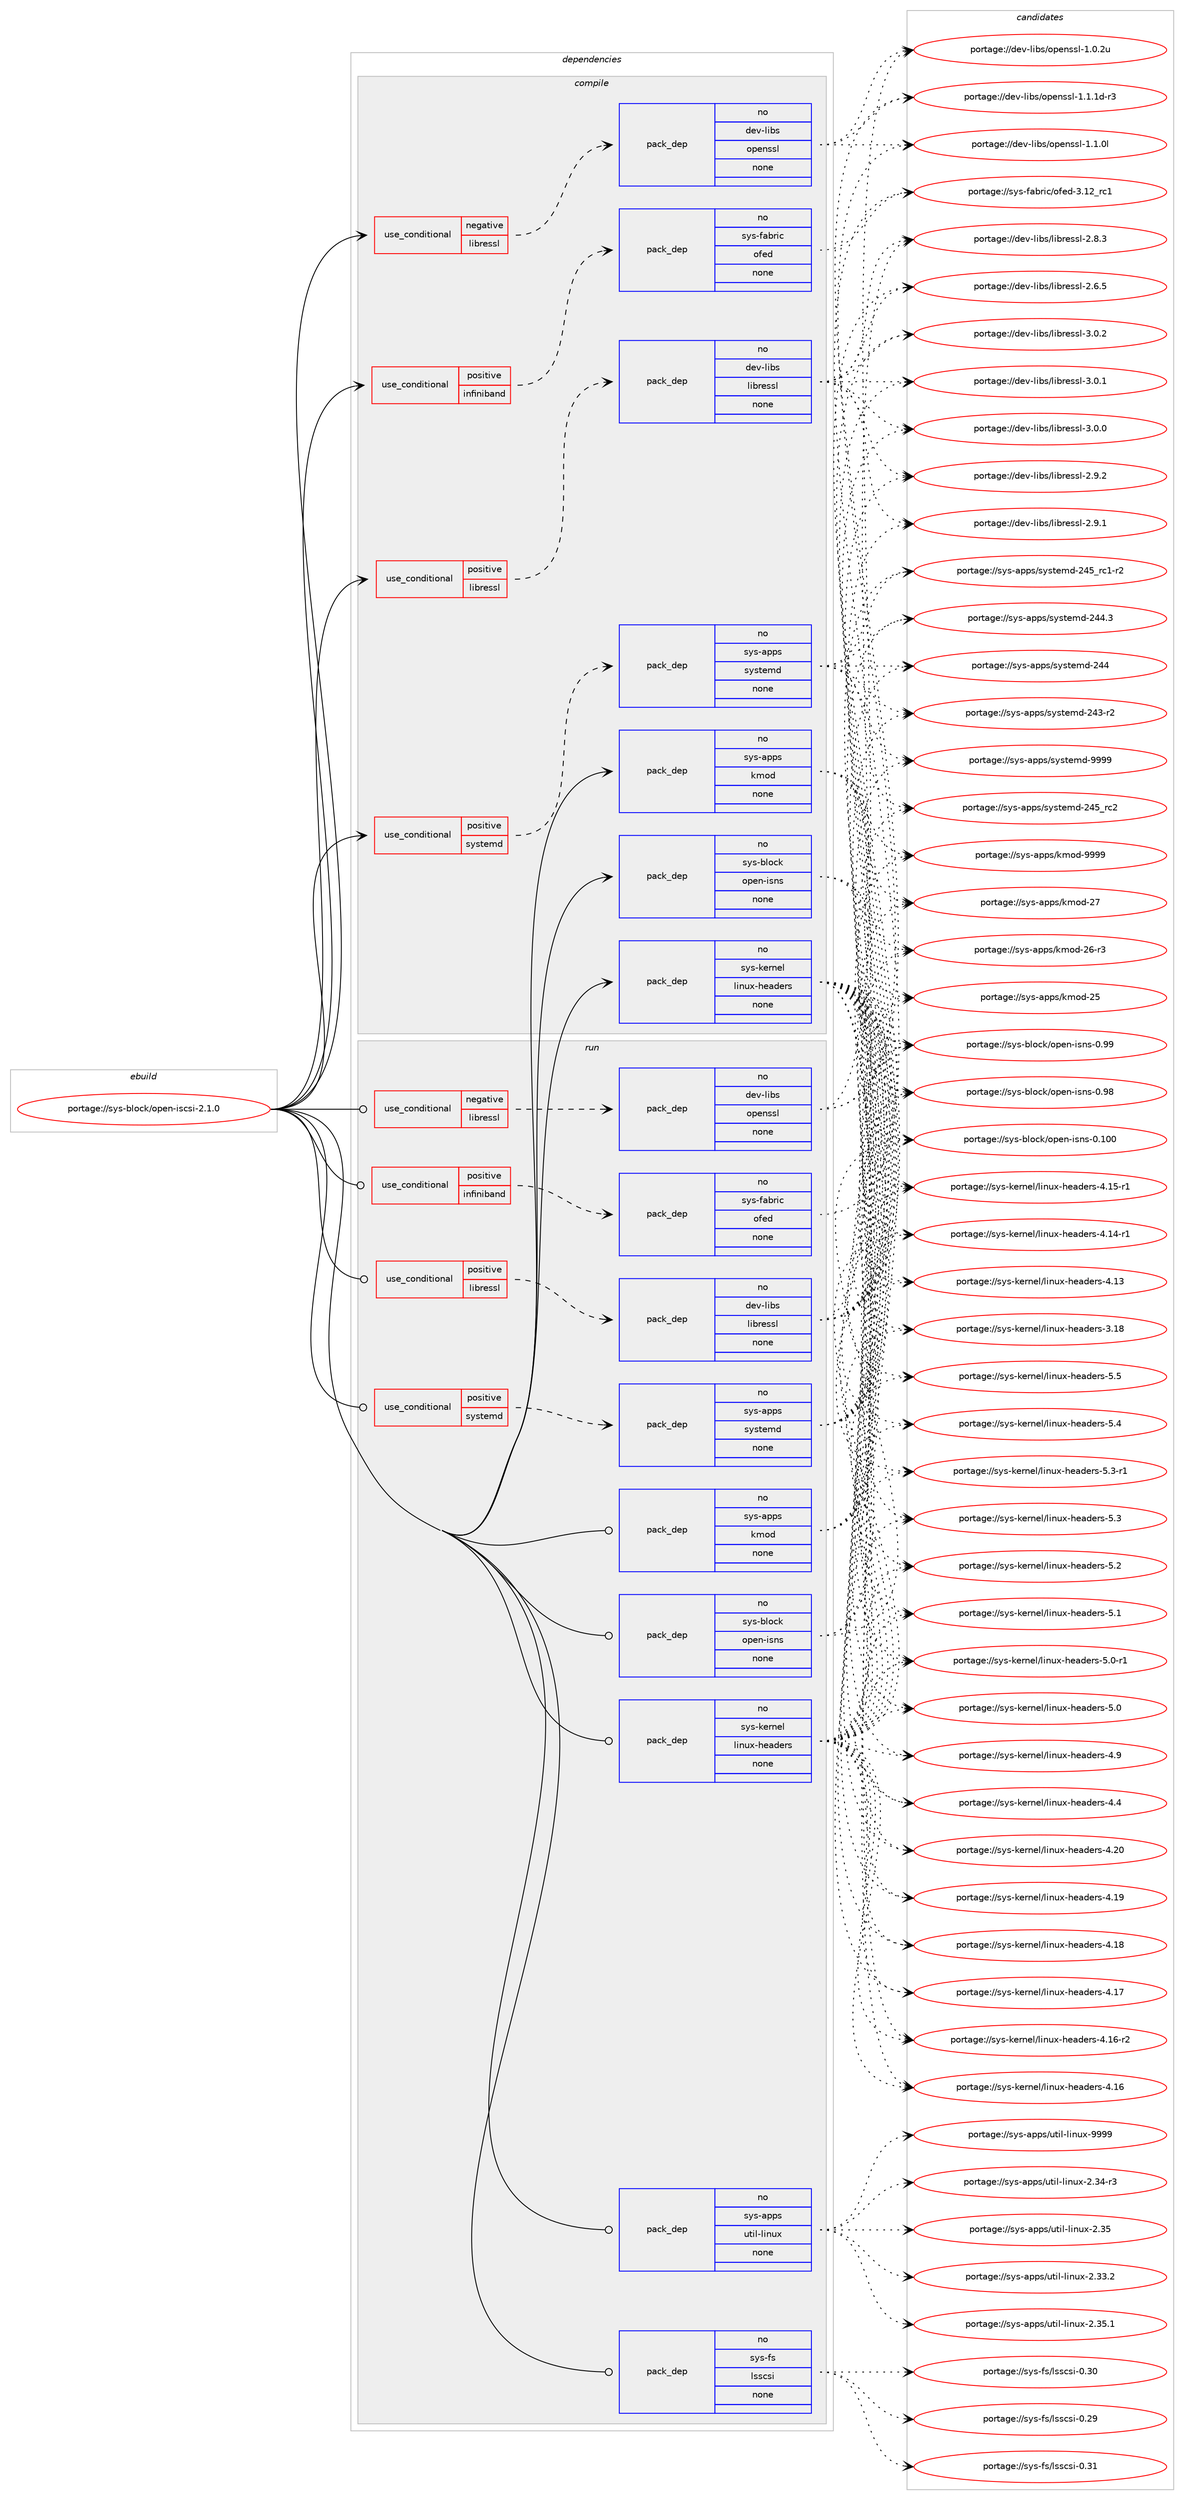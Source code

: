 digraph prolog {

# *************
# Graph options
# *************

newrank=true;
concentrate=true;
compound=true;
graph [rankdir=LR,fontname=Helvetica,fontsize=10,ranksep=1.5];#, ranksep=2.5, nodesep=0.2];
edge  [arrowhead=vee];
node  [fontname=Helvetica,fontsize=10];

# **********
# The ebuild
# **********

subgraph cluster_leftcol {
color=gray;
rank=same;
label=<<i>ebuild</i>>;
id [label="portage://sys-block/open-iscsi-2.1.0", color=red, width=4, href="../sys-block/open-iscsi-2.1.0.svg"];
}

# ****************
# The dependencies
# ****************

subgraph cluster_midcol {
color=gray;
label=<<i>dependencies</i>>;
subgraph cluster_compile {
fillcolor="#eeeeee";
style=filled;
label=<<i>compile</i>>;
subgraph cond6504 {
dependency33802 [label=<<TABLE BORDER="0" CELLBORDER="1" CELLSPACING="0" CELLPADDING="4"><TR><TD ROWSPAN="3" CELLPADDING="10">use_conditional</TD></TR><TR><TD>negative</TD></TR><TR><TD>libressl</TD></TR></TABLE>>, shape=none, color=red];
subgraph pack26452 {
dependency33803 [label=<<TABLE BORDER="0" CELLBORDER="1" CELLSPACING="0" CELLPADDING="4" WIDTH="220"><TR><TD ROWSPAN="6" CELLPADDING="30">pack_dep</TD></TR><TR><TD WIDTH="110">no</TD></TR><TR><TD>dev-libs</TD></TR><TR><TD>openssl</TD></TR><TR><TD>none</TD></TR><TR><TD></TD></TR></TABLE>>, shape=none, color=blue];
}
dependency33802:e -> dependency33803:w [weight=20,style="dashed",arrowhead="vee"];
}
id:e -> dependency33802:w [weight=20,style="solid",arrowhead="vee"];
subgraph cond6505 {
dependency33804 [label=<<TABLE BORDER="0" CELLBORDER="1" CELLSPACING="0" CELLPADDING="4"><TR><TD ROWSPAN="3" CELLPADDING="10">use_conditional</TD></TR><TR><TD>positive</TD></TR><TR><TD>infiniband</TD></TR></TABLE>>, shape=none, color=red];
subgraph pack26453 {
dependency33805 [label=<<TABLE BORDER="0" CELLBORDER="1" CELLSPACING="0" CELLPADDING="4" WIDTH="220"><TR><TD ROWSPAN="6" CELLPADDING="30">pack_dep</TD></TR><TR><TD WIDTH="110">no</TD></TR><TR><TD>sys-fabric</TD></TR><TR><TD>ofed</TD></TR><TR><TD>none</TD></TR><TR><TD></TD></TR></TABLE>>, shape=none, color=blue];
}
dependency33804:e -> dependency33805:w [weight=20,style="dashed",arrowhead="vee"];
}
id:e -> dependency33804:w [weight=20,style="solid",arrowhead="vee"];
subgraph cond6506 {
dependency33806 [label=<<TABLE BORDER="0" CELLBORDER="1" CELLSPACING="0" CELLPADDING="4"><TR><TD ROWSPAN="3" CELLPADDING="10">use_conditional</TD></TR><TR><TD>positive</TD></TR><TR><TD>libressl</TD></TR></TABLE>>, shape=none, color=red];
subgraph pack26454 {
dependency33807 [label=<<TABLE BORDER="0" CELLBORDER="1" CELLSPACING="0" CELLPADDING="4" WIDTH="220"><TR><TD ROWSPAN="6" CELLPADDING="30">pack_dep</TD></TR><TR><TD WIDTH="110">no</TD></TR><TR><TD>dev-libs</TD></TR><TR><TD>libressl</TD></TR><TR><TD>none</TD></TR><TR><TD></TD></TR></TABLE>>, shape=none, color=blue];
}
dependency33806:e -> dependency33807:w [weight=20,style="dashed",arrowhead="vee"];
}
id:e -> dependency33806:w [weight=20,style="solid",arrowhead="vee"];
subgraph cond6507 {
dependency33808 [label=<<TABLE BORDER="0" CELLBORDER="1" CELLSPACING="0" CELLPADDING="4"><TR><TD ROWSPAN="3" CELLPADDING="10">use_conditional</TD></TR><TR><TD>positive</TD></TR><TR><TD>systemd</TD></TR></TABLE>>, shape=none, color=red];
subgraph pack26455 {
dependency33809 [label=<<TABLE BORDER="0" CELLBORDER="1" CELLSPACING="0" CELLPADDING="4" WIDTH="220"><TR><TD ROWSPAN="6" CELLPADDING="30">pack_dep</TD></TR><TR><TD WIDTH="110">no</TD></TR><TR><TD>sys-apps</TD></TR><TR><TD>systemd</TD></TR><TR><TD>none</TD></TR><TR><TD></TD></TR></TABLE>>, shape=none, color=blue];
}
dependency33808:e -> dependency33809:w [weight=20,style="dashed",arrowhead="vee"];
}
id:e -> dependency33808:w [weight=20,style="solid",arrowhead="vee"];
subgraph pack26456 {
dependency33810 [label=<<TABLE BORDER="0" CELLBORDER="1" CELLSPACING="0" CELLPADDING="4" WIDTH="220"><TR><TD ROWSPAN="6" CELLPADDING="30">pack_dep</TD></TR><TR><TD WIDTH="110">no</TD></TR><TR><TD>sys-apps</TD></TR><TR><TD>kmod</TD></TR><TR><TD>none</TD></TR><TR><TD></TD></TR></TABLE>>, shape=none, color=blue];
}
id:e -> dependency33810:w [weight=20,style="solid",arrowhead="vee"];
subgraph pack26457 {
dependency33811 [label=<<TABLE BORDER="0" CELLBORDER="1" CELLSPACING="0" CELLPADDING="4" WIDTH="220"><TR><TD ROWSPAN="6" CELLPADDING="30">pack_dep</TD></TR><TR><TD WIDTH="110">no</TD></TR><TR><TD>sys-block</TD></TR><TR><TD>open-isns</TD></TR><TR><TD>none</TD></TR><TR><TD></TD></TR></TABLE>>, shape=none, color=blue];
}
id:e -> dependency33811:w [weight=20,style="solid",arrowhead="vee"];
subgraph pack26458 {
dependency33812 [label=<<TABLE BORDER="0" CELLBORDER="1" CELLSPACING="0" CELLPADDING="4" WIDTH="220"><TR><TD ROWSPAN="6" CELLPADDING="30">pack_dep</TD></TR><TR><TD WIDTH="110">no</TD></TR><TR><TD>sys-kernel</TD></TR><TR><TD>linux-headers</TD></TR><TR><TD>none</TD></TR><TR><TD></TD></TR></TABLE>>, shape=none, color=blue];
}
id:e -> dependency33812:w [weight=20,style="solid",arrowhead="vee"];
}
subgraph cluster_compileandrun {
fillcolor="#eeeeee";
style=filled;
label=<<i>compile and run</i>>;
}
subgraph cluster_run {
fillcolor="#eeeeee";
style=filled;
label=<<i>run</i>>;
subgraph cond6508 {
dependency33813 [label=<<TABLE BORDER="0" CELLBORDER="1" CELLSPACING="0" CELLPADDING="4"><TR><TD ROWSPAN="3" CELLPADDING="10">use_conditional</TD></TR><TR><TD>negative</TD></TR><TR><TD>libressl</TD></TR></TABLE>>, shape=none, color=red];
subgraph pack26459 {
dependency33814 [label=<<TABLE BORDER="0" CELLBORDER="1" CELLSPACING="0" CELLPADDING="4" WIDTH="220"><TR><TD ROWSPAN="6" CELLPADDING="30">pack_dep</TD></TR><TR><TD WIDTH="110">no</TD></TR><TR><TD>dev-libs</TD></TR><TR><TD>openssl</TD></TR><TR><TD>none</TD></TR><TR><TD></TD></TR></TABLE>>, shape=none, color=blue];
}
dependency33813:e -> dependency33814:w [weight=20,style="dashed",arrowhead="vee"];
}
id:e -> dependency33813:w [weight=20,style="solid",arrowhead="odot"];
subgraph cond6509 {
dependency33815 [label=<<TABLE BORDER="0" CELLBORDER="1" CELLSPACING="0" CELLPADDING="4"><TR><TD ROWSPAN="3" CELLPADDING="10">use_conditional</TD></TR><TR><TD>positive</TD></TR><TR><TD>infiniband</TD></TR></TABLE>>, shape=none, color=red];
subgraph pack26460 {
dependency33816 [label=<<TABLE BORDER="0" CELLBORDER="1" CELLSPACING="0" CELLPADDING="4" WIDTH="220"><TR><TD ROWSPAN="6" CELLPADDING="30">pack_dep</TD></TR><TR><TD WIDTH="110">no</TD></TR><TR><TD>sys-fabric</TD></TR><TR><TD>ofed</TD></TR><TR><TD>none</TD></TR><TR><TD></TD></TR></TABLE>>, shape=none, color=blue];
}
dependency33815:e -> dependency33816:w [weight=20,style="dashed",arrowhead="vee"];
}
id:e -> dependency33815:w [weight=20,style="solid",arrowhead="odot"];
subgraph cond6510 {
dependency33817 [label=<<TABLE BORDER="0" CELLBORDER="1" CELLSPACING="0" CELLPADDING="4"><TR><TD ROWSPAN="3" CELLPADDING="10">use_conditional</TD></TR><TR><TD>positive</TD></TR><TR><TD>libressl</TD></TR></TABLE>>, shape=none, color=red];
subgraph pack26461 {
dependency33818 [label=<<TABLE BORDER="0" CELLBORDER="1" CELLSPACING="0" CELLPADDING="4" WIDTH="220"><TR><TD ROWSPAN="6" CELLPADDING="30">pack_dep</TD></TR><TR><TD WIDTH="110">no</TD></TR><TR><TD>dev-libs</TD></TR><TR><TD>libressl</TD></TR><TR><TD>none</TD></TR><TR><TD></TD></TR></TABLE>>, shape=none, color=blue];
}
dependency33817:e -> dependency33818:w [weight=20,style="dashed",arrowhead="vee"];
}
id:e -> dependency33817:w [weight=20,style="solid",arrowhead="odot"];
subgraph cond6511 {
dependency33819 [label=<<TABLE BORDER="0" CELLBORDER="1" CELLSPACING="0" CELLPADDING="4"><TR><TD ROWSPAN="3" CELLPADDING="10">use_conditional</TD></TR><TR><TD>positive</TD></TR><TR><TD>systemd</TD></TR></TABLE>>, shape=none, color=red];
subgraph pack26462 {
dependency33820 [label=<<TABLE BORDER="0" CELLBORDER="1" CELLSPACING="0" CELLPADDING="4" WIDTH="220"><TR><TD ROWSPAN="6" CELLPADDING="30">pack_dep</TD></TR><TR><TD WIDTH="110">no</TD></TR><TR><TD>sys-apps</TD></TR><TR><TD>systemd</TD></TR><TR><TD>none</TD></TR><TR><TD></TD></TR></TABLE>>, shape=none, color=blue];
}
dependency33819:e -> dependency33820:w [weight=20,style="dashed",arrowhead="vee"];
}
id:e -> dependency33819:w [weight=20,style="solid",arrowhead="odot"];
subgraph pack26463 {
dependency33821 [label=<<TABLE BORDER="0" CELLBORDER="1" CELLSPACING="0" CELLPADDING="4" WIDTH="220"><TR><TD ROWSPAN="6" CELLPADDING="30">pack_dep</TD></TR><TR><TD WIDTH="110">no</TD></TR><TR><TD>sys-apps</TD></TR><TR><TD>kmod</TD></TR><TR><TD>none</TD></TR><TR><TD></TD></TR></TABLE>>, shape=none, color=blue];
}
id:e -> dependency33821:w [weight=20,style="solid",arrowhead="odot"];
subgraph pack26464 {
dependency33822 [label=<<TABLE BORDER="0" CELLBORDER="1" CELLSPACING="0" CELLPADDING="4" WIDTH="220"><TR><TD ROWSPAN="6" CELLPADDING="30">pack_dep</TD></TR><TR><TD WIDTH="110">no</TD></TR><TR><TD>sys-apps</TD></TR><TR><TD>util-linux</TD></TR><TR><TD>none</TD></TR><TR><TD></TD></TR></TABLE>>, shape=none, color=blue];
}
id:e -> dependency33822:w [weight=20,style="solid",arrowhead="odot"];
subgraph pack26465 {
dependency33823 [label=<<TABLE BORDER="0" CELLBORDER="1" CELLSPACING="0" CELLPADDING="4" WIDTH="220"><TR><TD ROWSPAN="6" CELLPADDING="30">pack_dep</TD></TR><TR><TD WIDTH="110">no</TD></TR><TR><TD>sys-block</TD></TR><TR><TD>open-isns</TD></TR><TR><TD>none</TD></TR><TR><TD></TD></TR></TABLE>>, shape=none, color=blue];
}
id:e -> dependency33823:w [weight=20,style="solid",arrowhead="odot"];
subgraph pack26466 {
dependency33824 [label=<<TABLE BORDER="0" CELLBORDER="1" CELLSPACING="0" CELLPADDING="4" WIDTH="220"><TR><TD ROWSPAN="6" CELLPADDING="30">pack_dep</TD></TR><TR><TD WIDTH="110">no</TD></TR><TR><TD>sys-fs</TD></TR><TR><TD>lsscsi</TD></TR><TR><TD>none</TD></TR><TR><TD></TD></TR></TABLE>>, shape=none, color=blue];
}
id:e -> dependency33824:w [weight=20,style="solid",arrowhead="odot"];
subgraph pack26467 {
dependency33825 [label=<<TABLE BORDER="0" CELLBORDER="1" CELLSPACING="0" CELLPADDING="4" WIDTH="220"><TR><TD ROWSPAN="6" CELLPADDING="30">pack_dep</TD></TR><TR><TD WIDTH="110">no</TD></TR><TR><TD>sys-kernel</TD></TR><TR><TD>linux-headers</TD></TR><TR><TD>none</TD></TR><TR><TD></TD></TR></TABLE>>, shape=none, color=blue];
}
id:e -> dependency33825:w [weight=20,style="solid",arrowhead="odot"];
}
}

# **************
# The candidates
# **************

subgraph cluster_choices {
rank=same;
color=gray;
label=<<i>candidates</i>>;

subgraph choice26452 {
color=black;
nodesep=1;
choice1001011184510810598115471111121011101151151084549464946491004511451 [label="portage://dev-libs/openssl-1.1.1d-r3", color=red, width=4,href="../dev-libs/openssl-1.1.1d-r3.svg"];
choice100101118451081059811547111112101110115115108454946494648108 [label="portage://dev-libs/openssl-1.1.0l", color=red, width=4,href="../dev-libs/openssl-1.1.0l.svg"];
choice100101118451081059811547111112101110115115108454946484650117 [label="portage://dev-libs/openssl-1.0.2u", color=red, width=4,href="../dev-libs/openssl-1.0.2u.svg"];
dependency33803:e -> choice1001011184510810598115471111121011101151151084549464946491004511451:w [style=dotted,weight="100"];
dependency33803:e -> choice100101118451081059811547111112101110115115108454946494648108:w [style=dotted,weight="100"];
dependency33803:e -> choice100101118451081059811547111112101110115115108454946484650117:w [style=dotted,weight="100"];
}
subgraph choice26453 {
color=black;
nodesep=1;
choice11512111545102979811410599471111021011004551464950951149949 [label="portage://sys-fabric/ofed-3.12_rc1", color=red, width=4,href="../sys-fabric/ofed-3.12_rc1.svg"];
dependency33805:e -> choice11512111545102979811410599471111021011004551464950951149949:w [style=dotted,weight="100"];
}
subgraph choice26454 {
color=black;
nodesep=1;
choice10010111845108105981154710810598114101115115108455146484650 [label="portage://dev-libs/libressl-3.0.2", color=red, width=4,href="../dev-libs/libressl-3.0.2.svg"];
choice10010111845108105981154710810598114101115115108455146484649 [label="portage://dev-libs/libressl-3.0.1", color=red, width=4,href="../dev-libs/libressl-3.0.1.svg"];
choice10010111845108105981154710810598114101115115108455146484648 [label="portage://dev-libs/libressl-3.0.0", color=red, width=4,href="../dev-libs/libressl-3.0.0.svg"];
choice10010111845108105981154710810598114101115115108455046574650 [label="portage://dev-libs/libressl-2.9.2", color=red, width=4,href="../dev-libs/libressl-2.9.2.svg"];
choice10010111845108105981154710810598114101115115108455046574649 [label="portage://dev-libs/libressl-2.9.1", color=red, width=4,href="../dev-libs/libressl-2.9.1.svg"];
choice10010111845108105981154710810598114101115115108455046564651 [label="portage://dev-libs/libressl-2.8.3", color=red, width=4,href="../dev-libs/libressl-2.8.3.svg"];
choice10010111845108105981154710810598114101115115108455046544653 [label="portage://dev-libs/libressl-2.6.5", color=red, width=4,href="../dev-libs/libressl-2.6.5.svg"];
dependency33807:e -> choice10010111845108105981154710810598114101115115108455146484650:w [style=dotted,weight="100"];
dependency33807:e -> choice10010111845108105981154710810598114101115115108455146484649:w [style=dotted,weight="100"];
dependency33807:e -> choice10010111845108105981154710810598114101115115108455146484648:w [style=dotted,weight="100"];
dependency33807:e -> choice10010111845108105981154710810598114101115115108455046574650:w [style=dotted,weight="100"];
dependency33807:e -> choice10010111845108105981154710810598114101115115108455046574649:w [style=dotted,weight="100"];
dependency33807:e -> choice10010111845108105981154710810598114101115115108455046564651:w [style=dotted,weight="100"];
dependency33807:e -> choice10010111845108105981154710810598114101115115108455046544653:w [style=dotted,weight="100"];
}
subgraph choice26455 {
color=black;
nodesep=1;
choice1151211154597112112115471151211151161011091004557575757 [label="portage://sys-apps/systemd-9999", color=red, width=4,href="../sys-apps/systemd-9999.svg"];
choice11512111545971121121154711512111511610110910045505253951149950 [label="portage://sys-apps/systemd-245_rc2", color=red, width=4,href="../sys-apps/systemd-245_rc2.svg"];
choice115121115459711211211547115121115116101109100455052539511499494511450 [label="portage://sys-apps/systemd-245_rc1-r2", color=red, width=4,href="../sys-apps/systemd-245_rc1-r2.svg"];
choice115121115459711211211547115121115116101109100455052524651 [label="portage://sys-apps/systemd-244.3", color=red, width=4,href="../sys-apps/systemd-244.3.svg"];
choice11512111545971121121154711512111511610110910045505252 [label="portage://sys-apps/systemd-244", color=red, width=4,href="../sys-apps/systemd-244.svg"];
choice115121115459711211211547115121115116101109100455052514511450 [label="portage://sys-apps/systemd-243-r2", color=red, width=4,href="../sys-apps/systemd-243-r2.svg"];
dependency33809:e -> choice1151211154597112112115471151211151161011091004557575757:w [style=dotted,weight="100"];
dependency33809:e -> choice11512111545971121121154711512111511610110910045505253951149950:w [style=dotted,weight="100"];
dependency33809:e -> choice115121115459711211211547115121115116101109100455052539511499494511450:w [style=dotted,weight="100"];
dependency33809:e -> choice115121115459711211211547115121115116101109100455052524651:w [style=dotted,weight="100"];
dependency33809:e -> choice11512111545971121121154711512111511610110910045505252:w [style=dotted,weight="100"];
dependency33809:e -> choice115121115459711211211547115121115116101109100455052514511450:w [style=dotted,weight="100"];
}
subgraph choice26456 {
color=black;
nodesep=1;
choice1151211154597112112115471071091111004557575757 [label="portage://sys-apps/kmod-9999", color=red, width=4,href="../sys-apps/kmod-9999.svg"];
choice115121115459711211211547107109111100455055 [label="portage://sys-apps/kmod-27", color=red, width=4,href="../sys-apps/kmod-27.svg"];
choice1151211154597112112115471071091111004550544511451 [label="portage://sys-apps/kmod-26-r3", color=red, width=4,href="../sys-apps/kmod-26-r3.svg"];
choice115121115459711211211547107109111100455053 [label="portage://sys-apps/kmod-25", color=red, width=4,href="../sys-apps/kmod-25.svg"];
dependency33810:e -> choice1151211154597112112115471071091111004557575757:w [style=dotted,weight="100"];
dependency33810:e -> choice115121115459711211211547107109111100455055:w [style=dotted,weight="100"];
dependency33810:e -> choice1151211154597112112115471071091111004550544511451:w [style=dotted,weight="100"];
dependency33810:e -> choice115121115459711211211547107109111100455053:w [style=dotted,weight="100"];
}
subgraph choice26457 {
color=black;
nodesep=1;
choice11512111545981081119910747111112101110451051151101154548465757 [label="portage://sys-block/open-isns-0.99", color=red, width=4,href="../sys-block/open-isns-0.99.svg"];
choice11512111545981081119910747111112101110451051151101154548465756 [label="portage://sys-block/open-isns-0.98", color=red, width=4,href="../sys-block/open-isns-0.98.svg"];
choice1151211154598108111991074711111210111045105115110115454846494848 [label="portage://sys-block/open-isns-0.100", color=red, width=4,href="../sys-block/open-isns-0.100.svg"];
dependency33811:e -> choice11512111545981081119910747111112101110451051151101154548465757:w [style=dotted,weight="100"];
dependency33811:e -> choice11512111545981081119910747111112101110451051151101154548465756:w [style=dotted,weight="100"];
dependency33811:e -> choice1151211154598108111991074711111210111045105115110115454846494848:w [style=dotted,weight="100"];
}
subgraph choice26458 {
color=black;
nodesep=1;
choice1151211154510710111411010110847108105110117120451041019710010111411545534653 [label="portage://sys-kernel/linux-headers-5.5", color=red, width=4,href="../sys-kernel/linux-headers-5.5.svg"];
choice1151211154510710111411010110847108105110117120451041019710010111411545534652 [label="portage://sys-kernel/linux-headers-5.4", color=red, width=4,href="../sys-kernel/linux-headers-5.4.svg"];
choice11512111545107101114110101108471081051101171204510410197100101114115455346514511449 [label="portage://sys-kernel/linux-headers-5.3-r1", color=red, width=4,href="../sys-kernel/linux-headers-5.3-r1.svg"];
choice1151211154510710111411010110847108105110117120451041019710010111411545534651 [label="portage://sys-kernel/linux-headers-5.3", color=red, width=4,href="../sys-kernel/linux-headers-5.3.svg"];
choice1151211154510710111411010110847108105110117120451041019710010111411545534650 [label="portage://sys-kernel/linux-headers-5.2", color=red, width=4,href="../sys-kernel/linux-headers-5.2.svg"];
choice1151211154510710111411010110847108105110117120451041019710010111411545534649 [label="portage://sys-kernel/linux-headers-5.1", color=red, width=4,href="../sys-kernel/linux-headers-5.1.svg"];
choice11512111545107101114110101108471081051101171204510410197100101114115455346484511449 [label="portage://sys-kernel/linux-headers-5.0-r1", color=red, width=4,href="../sys-kernel/linux-headers-5.0-r1.svg"];
choice1151211154510710111411010110847108105110117120451041019710010111411545534648 [label="portage://sys-kernel/linux-headers-5.0", color=red, width=4,href="../sys-kernel/linux-headers-5.0.svg"];
choice1151211154510710111411010110847108105110117120451041019710010111411545524657 [label="portage://sys-kernel/linux-headers-4.9", color=red, width=4,href="../sys-kernel/linux-headers-4.9.svg"];
choice1151211154510710111411010110847108105110117120451041019710010111411545524652 [label="portage://sys-kernel/linux-headers-4.4", color=red, width=4,href="../sys-kernel/linux-headers-4.4.svg"];
choice115121115451071011141101011084710810511011712045104101971001011141154552465048 [label="portage://sys-kernel/linux-headers-4.20", color=red, width=4,href="../sys-kernel/linux-headers-4.20.svg"];
choice115121115451071011141101011084710810511011712045104101971001011141154552464957 [label="portage://sys-kernel/linux-headers-4.19", color=red, width=4,href="../sys-kernel/linux-headers-4.19.svg"];
choice115121115451071011141101011084710810511011712045104101971001011141154552464956 [label="portage://sys-kernel/linux-headers-4.18", color=red, width=4,href="../sys-kernel/linux-headers-4.18.svg"];
choice115121115451071011141101011084710810511011712045104101971001011141154552464955 [label="portage://sys-kernel/linux-headers-4.17", color=red, width=4,href="../sys-kernel/linux-headers-4.17.svg"];
choice1151211154510710111411010110847108105110117120451041019710010111411545524649544511450 [label="portage://sys-kernel/linux-headers-4.16-r2", color=red, width=4,href="../sys-kernel/linux-headers-4.16-r2.svg"];
choice115121115451071011141101011084710810511011712045104101971001011141154552464954 [label="portage://sys-kernel/linux-headers-4.16", color=red, width=4,href="../sys-kernel/linux-headers-4.16.svg"];
choice1151211154510710111411010110847108105110117120451041019710010111411545524649534511449 [label="portage://sys-kernel/linux-headers-4.15-r1", color=red, width=4,href="../sys-kernel/linux-headers-4.15-r1.svg"];
choice1151211154510710111411010110847108105110117120451041019710010111411545524649524511449 [label="portage://sys-kernel/linux-headers-4.14-r1", color=red, width=4,href="../sys-kernel/linux-headers-4.14-r1.svg"];
choice115121115451071011141101011084710810511011712045104101971001011141154552464951 [label="portage://sys-kernel/linux-headers-4.13", color=red, width=4,href="../sys-kernel/linux-headers-4.13.svg"];
choice115121115451071011141101011084710810511011712045104101971001011141154551464956 [label="portage://sys-kernel/linux-headers-3.18", color=red, width=4,href="../sys-kernel/linux-headers-3.18.svg"];
dependency33812:e -> choice1151211154510710111411010110847108105110117120451041019710010111411545534653:w [style=dotted,weight="100"];
dependency33812:e -> choice1151211154510710111411010110847108105110117120451041019710010111411545534652:w [style=dotted,weight="100"];
dependency33812:e -> choice11512111545107101114110101108471081051101171204510410197100101114115455346514511449:w [style=dotted,weight="100"];
dependency33812:e -> choice1151211154510710111411010110847108105110117120451041019710010111411545534651:w [style=dotted,weight="100"];
dependency33812:e -> choice1151211154510710111411010110847108105110117120451041019710010111411545534650:w [style=dotted,weight="100"];
dependency33812:e -> choice1151211154510710111411010110847108105110117120451041019710010111411545534649:w [style=dotted,weight="100"];
dependency33812:e -> choice11512111545107101114110101108471081051101171204510410197100101114115455346484511449:w [style=dotted,weight="100"];
dependency33812:e -> choice1151211154510710111411010110847108105110117120451041019710010111411545534648:w [style=dotted,weight="100"];
dependency33812:e -> choice1151211154510710111411010110847108105110117120451041019710010111411545524657:w [style=dotted,weight="100"];
dependency33812:e -> choice1151211154510710111411010110847108105110117120451041019710010111411545524652:w [style=dotted,weight="100"];
dependency33812:e -> choice115121115451071011141101011084710810511011712045104101971001011141154552465048:w [style=dotted,weight="100"];
dependency33812:e -> choice115121115451071011141101011084710810511011712045104101971001011141154552464957:w [style=dotted,weight="100"];
dependency33812:e -> choice115121115451071011141101011084710810511011712045104101971001011141154552464956:w [style=dotted,weight="100"];
dependency33812:e -> choice115121115451071011141101011084710810511011712045104101971001011141154552464955:w [style=dotted,weight="100"];
dependency33812:e -> choice1151211154510710111411010110847108105110117120451041019710010111411545524649544511450:w [style=dotted,weight="100"];
dependency33812:e -> choice115121115451071011141101011084710810511011712045104101971001011141154552464954:w [style=dotted,weight="100"];
dependency33812:e -> choice1151211154510710111411010110847108105110117120451041019710010111411545524649534511449:w [style=dotted,weight="100"];
dependency33812:e -> choice1151211154510710111411010110847108105110117120451041019710010111411545524649524511449:w [style=dotted,weight="100"];
dependency33812:e -> choice115121115451071011141101011084710810511011712045104101971001011141154552464951:w [style=dotted,weight="100"];
dependency33812:e -> choice115121115451071011141101011084710810511011712045104101971001011141154551464956:w [style=dotted,weight="100"];
}
subgraph choice26459 {
color=black;
nodesep=1;
choice1001011184510810598115471111121011101151151084549464946491004511451 [label="portage://dev-libs/openssl-1.1.1d-r3", color=red, width=4,href="../dev-libs/openssl-1.1.1d-r3.svg"];
choice100101118451081059811547111112101110115115108454946494648108 [label="portage://dev-libs/openssl-1.1.0l", color=red, width=4,href="../dev-libs/openssl-1.1.0l.svg"];
choice100101118451081059811547111112101110115115108454946484650117 [label="portage://dev-libs/openssl-1.0.2u", color=red, width=4,href="../dev-libs/openssl-1.0.2u.svg"];
dependency33814:e -> choice1001011184510810598115471111121011101151151084549464946491004511451:w [style=dotted,weight="100"];
dependency33814:e -> choice100101118451081059811547111112101110115115108454946494648108:w [style=dotted,weight="100"];
dependency33814:e -> choice100101118451081059811547111112101110115115108454946484650117:w [style=dotted,weight="100"];
}
subgraph choice26460 {
color=black;
nodesep=1;
choice11512111545102979811410599471111021011004551464950951149949 [label="portage://sys-fabric/ofed-3.12_rc1", color=red, width=4,href="../sys-fabric/ofed-3.12_rc1.svg"];
dependency33816:e -> choice11512111545102979811410599471111021011004551464950951149949:w [style=dotted,weight="100"];
}
subgraph choice26461 {
color=black;
nodesep=1;
choice10010111845108105981154710810598114101115115108455146484650 [label="portage://dev-libs/libressl-3.0.2", color=red, width=4,href="../dev-libs/libressl-3.0.2.svg"];
choice10010111845108105981154710810598114101115115108455146484649 [label="portage://dev-libs/libressl-3.0.1", color=red, width=4,href="../dev-libs/libressl-3.0.1.svg"];
choice10010111845108105981154710810598114101115115108455146484648 [label="portage://dev-libs/libressl-3.0.0", color=red, width=4,href="../dev-libs/libressl-3.0.0.svg"];
choice10010111845108105981154710810598114101115115108455046574650 [label="portage://dev-libs/libressl-2.9.2", color=red, width=4,href="../dev-libs/libressl-2.9.2.svg"];
choice10010111845108105981154710810598114101115115108455046574649 [label="portage://dev-libs/libressl-2.9.1", color=red, width=4,href="../dev-libs/libressl-2.9.1.svg"];
choice10010111845108105981154710810598114101115115108455046564651 [label="portage://dev-libs/libressl-2.8.3", color=red, width=4,href="../dev-libs/libressl-2.8.3.svg"];
choice10010111845108105981154710810598114101115115108455046544653 [label="portage://dev-libs/libressl-2.6.5", color=red, width=4,href="../dev-libs/libressl-2.6.5.svg"];
dependency33818:e -> choice10010111845108105981154710810598114101115115108455146484650:w [style=dotted,weight="100"];
dependency33818:e -> choice10010111845108105981154710810598114101115115108455146484649:w [style=dotted,weight="100"];
dependency33818:e -> choice10010111845108105981154710810598114101115115108455146484648:w [style=dotted,weight="100"];
dependency33818:e -> choice10010111845108105981154710810598114101115115108455046574650:w [style=dotted,weight="100"];
dependency33818:e -> choice10010111845108105981154710810598114101115115108455046574649:w [style=dotted,weight="100"];
dependency33818:e -> choice10010111845108105981154710810598114101115115108455046564651:w [style=dotted,weight="100"];
dependency33818:e -> choice10010111845108105981154710810598114101115115108455046544653:w [style=dotted,weight="100"];
}
subgraph choice26462 {
color=black;
nodesep=1;
choice1151211154597112112115471151211151161011091004557575757 [label="portage://sys-apps/systemd-9999", color=red, width=4,href="../sys-apps/systemd-9999.svg"];
choice11512111545971121121154711512111511610110910045505253951149950 [label="portage://sys-apps/systemd-245_rc2", color=red, width=4,href="../sys-apps/systemd-245_rc2.svg"];
choice115121115459711211211547115121115116101109100455052539511499494511450 [label="portage://sys-apps/systemd-245_rc1-r2", color=red, width=4,href="../sys-apps/systemd-245_rc1-r2.svg"];
choice115121115459711211211547115121115116101109100455052524651 [label="portage://sys-apps/systemd-244.3", color=red, width=4,href="../sys-apps/systemd-244.3.svg"];
choice11512111545971121121154711512111511610110910045505252 [label="portage://sys-apps/systemd-244", color=red, width=4,href="../sys-apps/systemd-244.svg"];
choice115121115459711211211547115121115116101109100455052514511450 [label="portage://sys-apps/systemd-243-r2", color=red, width=4,href="../sys-apps/systemd-243-r2.svg"];
dependency33820:e -> choice1151211154597112112115471151211151161011091004557575757:w [style=dotted,weight="100"];
dependency33820:e -> choice11512111545971121121154711512111511610110910045505253951149950:w [style=dotted,weight="100"];
dependency33820:e -> choice115121115459711211211547115121115116101109100455052539511499494511450:w [style=dotted,weight="100"];
dependency33820:e -> choice115121115459711211211547115121115116101109100455052524651:w [style=dotted,weight="100"];
dependency33820:e -> choice11512111545971121121154711512111511610110910045505252:w [style=dotted,weight="100"];
dependency33820:e -> choice115121115459711211211547115121115116101109100455052514511450:w [style=dotted,weight="100"];
}
subgraph choice26463 {
color=black;
nodesep=1;
choice1151211154597112112115471071091111004557575757 [label="portage://sys-apps/kmod-9999", color=red, width=4,href="../sys-apps/kmod-9999.svg"];
choice115121115459711211211547107109111100455055 [label="portage://sys-apps/kmod-27", color=red, width=4,href="../sys-apps/kmod-27.svg"];
choice1151211154597112112115471071091111004550544511451 [label="portage://sys-apps/kmod-26-r3", color=red, width=4,href="../sys-apps/kmod-26-r3.svg"];
choice115121115459711211211547107109111100455053 [label="portage://sys-apps/kmod-25", color=red, width=4,href="../sys-apps/kmod-25.svg"];
dependency33821:e -> choice1151211154597112112115471071091111004557575757:w [style=dotted,weight="100"];
dependency33821:e -> choice115121115459711211211547107109111100455055:w [style=dotted,weight="100"];
dependency33821:e -> choice1151211154597112112115471071091111004550544511451:w [style=dotted,weight="100"];
dependency33821:e -> choice115121115459711211211547107109111100455053:w [style=dotted,weight="100"];
}
subgraph choice26464 {
color=black;
nodesep=1;
choice115121115459711211211547117116105108451081051101171204557575757 [label="portage://sys-apps/util-linux-9999", color=red, width=4,href="../sys-apps/util-linux-9999.svg"];
choice1151211154597112112115471171161051084510810511011712045504651534649 [label="portage://sys-apps/util-linux-2.35.1", color=red, width=4,href="../sys-apps/util-linux-2.35.1.svg"];
choice115121115459711211211547117116105108451081051101171204550465153 [label="portage://sys-apps/util-linux-2.35", color=red, width=4,href="../sys-apps/util-linux-2.35.svg"];
choice1151211154597112112115471171161051084510810511011712045504651524511451 [label="portage://sys-apps/util-linux-2.34-r3", color=red, width=4,href="../sys-apps/util-linux-2.34-r3.svg"];
choice1151211154597112112115471171161051084510810511011712045504651514650 [label="portage://sys-apps/util-linux-2.33.2", color=red, width=4,href="../sys-apps/util-linux-2.33.2.svg"];
dependency33822:e -> choice115121115459711211211547117116105108451081051101171204557575757:w [style=dotted,weight="100"];
dependency33822:e -> choice1151211154597112112115471171161051084510810511011712045504651534649:w [style=dotted,weight="100"];
dependency33822:e -> choice115121115459711211211547117116105108451081051101171204550465153:w [style=dotted,weight="100"];
dependency33822:e -> choice1151211154597112112115471171161051084510810511011712045504651524511451:w [style=dotted,weight="100"];
dependency33822:e -> choice1151211154597112112115471171161051084510810511011712045504651514650:w [style=dotted,weight="100"];
}
subgraph choice26465 {
color=black;
nodesep=1;
choice11512111545981081119910747111112101110451051151101154548465757 [label="portage://sys-block/open-isns-0.99", color=red, width=4,href="../sys-block/open-isns-0.99.svg"];
choice11512111545981081119910747111112101110451051151101154548465756 [label="portage://sys-block/open-isns-0.98", color=red, width=4,href="../sys-block/open-isns-0.98.svg"];
choice1151211154598108111991074711111210111045105115110115454846494848 [label="portage://sys-block/open-isns-0.100", color=red, width=4,href="../sys-block/open-isns-0.100.svg"];
dependency33823:e -> choice11512111545981081119910747111112101110451051151101154548465757:w [style=dotted,weight="100"];
dependency33823:e -> choice11512111545981081119910747111112101110451051151101154548465756:w [style=dotted,weight="100"];
dependency33823:e -> choice1151211154598108111991074711111210111045105115110115454846494848:w [style=dotted,weight="100"];
}
subgraph choice26466 {
color=black;
nodesep=1;
choice1151211154510211547108115115991151054548465149 [label="portage://sys-fs/lsscsi-0.31", color=red, width=4,href="../sys-fs/lsscsi-0.31.svg"];
choice1151211154510211547108115115991151054548465148 [label="portage://sys-fs/lsscsi-0.30", color=red, width=4,href="../sys-fs/lsscsi-0.30.svg"];
choice1151211154510211547108115115991151054548465057 [label="portage://sys-fs/lsscsi-0.29", color=red, width=4,href="../sys-fs/lsscsi-0.29.svg"];
dependency33824:e -> choice1151211154510211547108115115991151054548465149:w [style=dotted,weight="100"];
dependency33824:e -> choice1151211154510211547108115115991151054548465148:w [style=dotted,weight="100"];
dependency33824:e -> choice1151211154510211547108115115991151054548465057:w [style=dotted,weight="100"];
}
subgraph choice26467 {
color=black;
nodesep=1;
choice1151211154510710111411010110847108105110117120451041019710010111411545534653 [label="portage://sys-kernel/linux-headers-5.5", color=red, width=4,href="../sys-kernel/linux-headers-5.5.svg"];
choice1151211154510710111411010110847108105110117120451041019710010111411545534652 [label="portage://sys-kernel/linux-headers-5.4", color=red, width=4,href="../sys-kernel/linux-headers-5.4.svg"];
choice11512111545107101114110101108471081051101171204510410197100101114115455346514511449 [label="portage://sys-kernel/linux-headers-5.3-r1", color=red, width=4,href="../sys-kernel/linux-headers-5.3-r1.svg"];
choice1151211154510710111411010110847108105110117120451041019710010111411545534651 [label="portage://sys-kernel/linux-headers-5.3", color=red, width=4,href="../sys-kernel/linux-headers-5.3.svg"];
choice1151211154510710111411010110847108105110117120451041019710010111411545534650 [label="portage://sys-kernel/linux-headers-5.2", color=red, width=4,href="../sys-kernel/linux-headers-5.2.svg"];
choice1151211154510710111411010110847108105110117120451041019710010111411545534649 [label="portage://sys-kernel/linux-headers-5.1", color=red, width=4,href="../sys-kernel/linux-headers-5.1.svg"];
choice11512111545107101114110101108471081051101171204510410197100101114115455346484511449 [label="portage://sys-kernel/linux-headers-5.0-r1", color=red, width=4,href="../sys-kernel/linux-headers-5.0-r1.svg"];
choice1151211154510710111411010110847108105110117120451041019710010111411545534648 [label="portage://sys-kernel/linux-headers-5.0", color=red, width=4,href="../sys-kernel/linux-headers-5.0.svg"];
choice1151211154510710111411010110847108105110117120451041019710010111411545524657 [label="portage://sys-kernel/linux-headers-4.9", color=red, width=4,href="../sys-kernel/linux-headers-4.9.svg"];
choice1151211154510710111411010110847108105110117120451041019710010111411545524652 [label="portage://sys-kernel/linux-headers-4.4", color=red, width=4,href="../sys-kernel/linux-headers-4.4.svg"];
choice115121115451071011141101011084710810511011712045104101971001011141154552465048 [label="portage://sys-kernel/linux-headers-4.20", color=red, width=4,href="../sys-kernel/linux-headers-4.20.svg"];
choice115121115451071011141101011084710810511011712045104101971001011141154552464957 [label="portage://sys-kernel/linux-headers-4.19", color=red, width=4,href="../sys-kernel/linux-headers-4.19.svg"];
choice115121115451071011141101011084710810511011712045104101971001011141154552464956 [label="portage://sys-kernel/linux-headers-4.18", color=red, width=4,href="../sys-kernel/linux-headers-4.18.svg"];
choice115121115451071011141101011084710810511011712045104101971001011141154552464955 [label="portage://sys-kernel/linux-headers-4.17", color=red, width=4,href="../sys-kernel/linux-headers-4.17.svg"];
choice1151211154510710111411010110847108105110117120451041019710010111411545524649544511450 [label="portage://sys-kernel/linux-headers-4.16-r2", color=red, width=4,href="../sys-kernel/linux-headers-4.16-r2.svg"];
choice115121115451071011141101011084710810511011712045104101971001011141154552464954 [label="portage://sys-kernel/linux-headers-4.16", color=red, width=4,href="../sys-kernel/linux-headers-4.16.svg"];
choice1151211154510710111411010110847108105110117120451041019710010111411545524649534511449 [label="portage://sys-kernel/linux-headers-4.15-r1", color=red, width=4,href="../sys-kernel/linux-headers-4.15-r1.svg"];
choice1151211154510710111411010110847108105110117120451041019710010111411545524649524511449 [label="portage://sys-kernel/linux-headers-4.14-r1", color=red, width=4,href="../sys-kernel/linux-headers-4.14-r1.svg"];
choice115121115451071011141101011084710810511011712045104101971001011141154552464951 [label="portage://sys-kernel/linux-headers-4.13", color=red, width=4,href="../sys-kernel/linux-headers-4.13.svg"];
choice115121115451071011141101011084710810511011712045104101971001011141154551464956 [label="portage://sys-kernel/linux-headers-3.18", color=red, width=4,href="../sys-kernel/linux-headers-3.18.svg"];
dependency33825:e -> choice1151211154510710111411010110847108105110117120451041019710010111411545534653:w [style=dotted,weight="100"];
dependency33825:e -> choice1151211154510710111411010110847108105110117120451041019710010111411545534652:w [style=dotted,weight="100"];
dependency33825:e -> choice11512111545107101114110101108471081051101171204510410197100101114115455346514511449:w [style=dotted,weight="100"];
dependency33825:e -> choice1151211154510710111411010110847108105110117120451041019710010111411545534651:w [style=dotted,weight="100"];
dependency33825:e -> choice1151211154510710111411010110847108105110117120451041019710010111411545534650:w [style=dotted,weight="100"];
dependency33825:e -> choice1151211154510710111411010110847108105110117120451041019710010111411545534649:w [style=dotted,weight="100"];
dependency33825:e -> choice11512111545107101114110101108471081051101171204510410197100101114115455346484511449:w [style=dotted,weight="100"];
dependency33825:e -> choice1151211154510710111411010110847108105110117120451041019710010111411545534648:w [style=dotted,weight="100"];
dependency33825:e -> choice1151211154510710111411010110847108105110117120451041019710010111411545524657:w [style=dotted,weight="100"];
dependency33825:e -> choice1151211154510710111411010110847108105110117120451041019710010111411545524652:w [style=dotted,weight="100"];
dependency33825:e -> choice115121115451071011141101011084710810511011712045104101971001011141154552465048:w [style=dotted,weight="100"];
dependency33825:e -> choice115121115451071011141101011084710810511011712045104101971001011141154552464957:w [style=dotted,weight="100"];
dependency33825:e -> choice115121115451071011141101011084710810511011712045104101971001011141154552464956:w [style=dotted,weight="100"];
dependency33825:e -> choice115121115451071011141101011084710810511011712045104101971001011141154552464955:w [style=dotted,weight="100"];
dependency33825:e -> choice1151211154510710111411010110847108105110117120451041019710010111411545524649544511450:w [style=dotted,weight="100"];
dependency33825:e -> choice115121115451071011141101011084710810511011712045104101971001011141154552464954:w [style=dotted,weight="100"];
dependency33825:e -> choice1151211154510710111411010110847108105110117120451041019710010111411545524649534511449:w [style=dotted,weight="100"];
dependency33825:e -> choice1151211154510710111411010110847108105110117120451041019710010111411545524649524511449:w [style=dotted,weight="100"];
dependency33825:e -> choice115121115451071011141101011084710810511011712045104101971001011141154552464951:w [style=dotted,weight="100"];
dependency33825:e -> choice115121115451071011141101011084710810511011712045104101971001011141154551464956:w [style=dotted,weight="100"];
}
}

}
